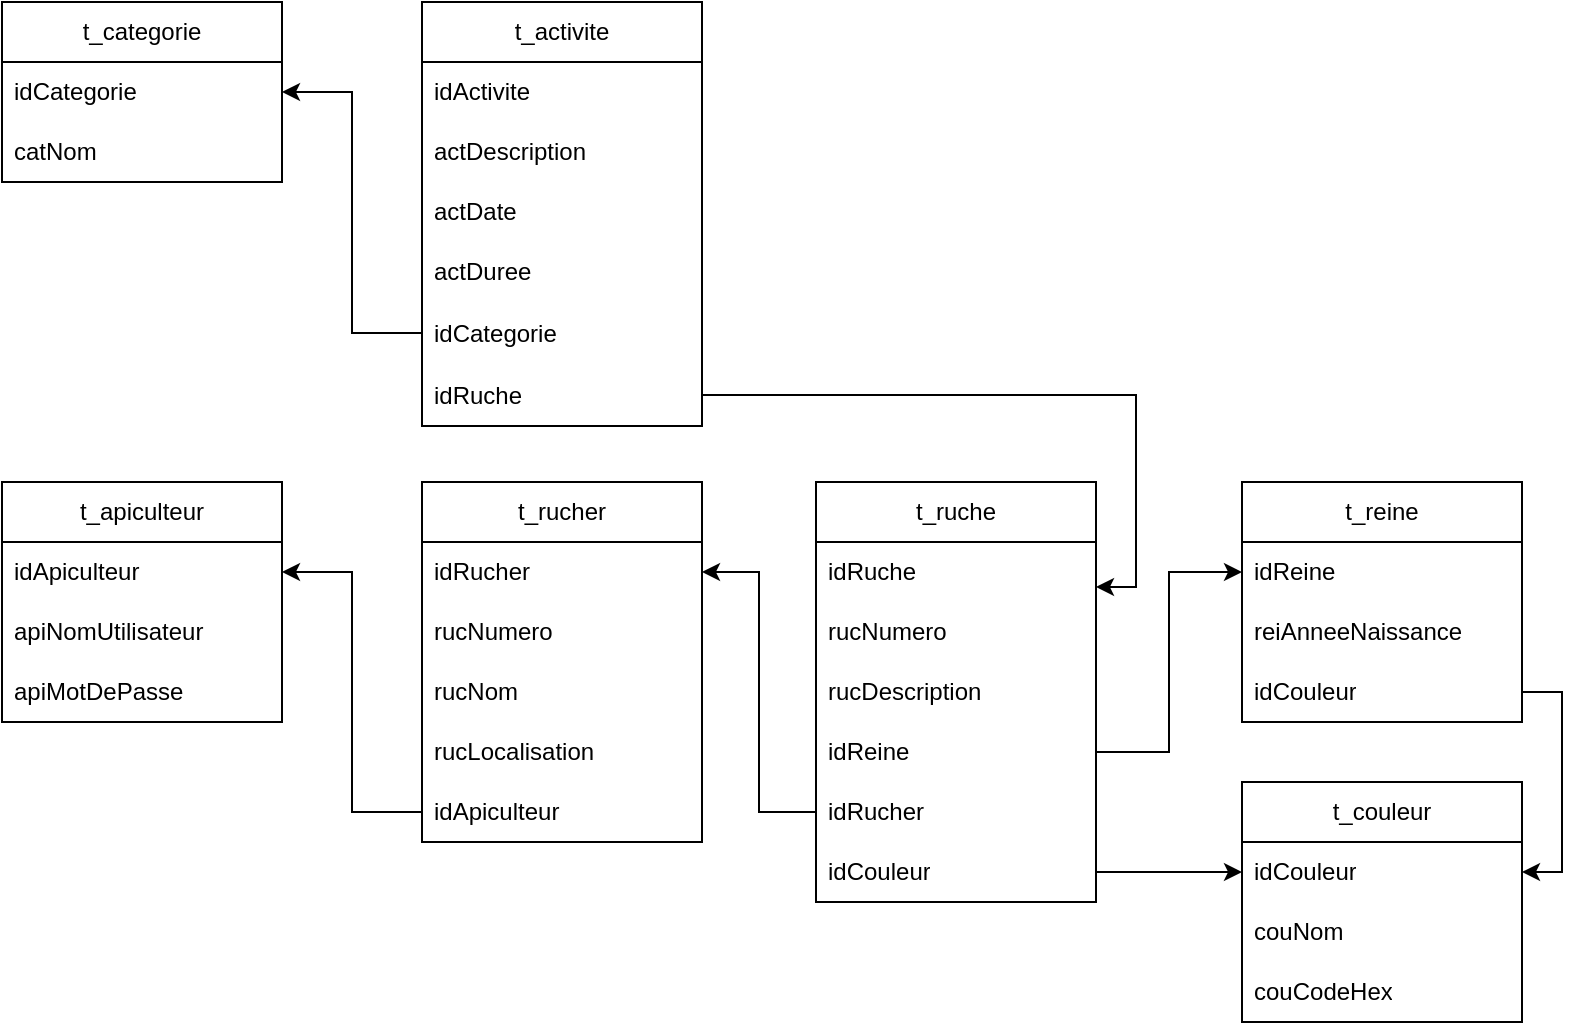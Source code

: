 <mxfile version="24.4.9" type="device">
  <diagram name="Page-1" id="k6amDu6Ohro9IypY88K8">
    <mxGraphModel dx="1434" dy="772" grid="1" gridSize="10" guides="1" tooltips="1" connect="1" arrows="1" fold="1" page="1" pageScale="1" pageWidth="827" pageHeight="1169" math="0" shadow="0">
      <root>
        <mxCell id="0" />
        <mxCell id="1" parent="0" />
        <mxCell id="3mqqP8pm_8glWruhVhKU-1" value="t_rucher" style="swimlane;fontStyle=0;childLayout=stackLayout;horizontal=1;startSize=30;horizontalStack=0;resizeParent=1;resizeParentMax=0;resizeLast=0;collapsible=1;marginBottom=0;whiteSpace=wrap;html=1;" parent="1" vertex="1">
          <mxGeometry x="234" y="240" width="140" height="180" as="geometry" />
        </mxCell>
        <mxCell id="3mqqP8pm_8glWruhVhKU-2" value="idRucher" style="text;strokeColor=none;fillColor=none;align=left;verticalAlign=middle;spacingLeft=4;spacingRight=4;overflow=hidden;points=[[0,0.5],[1,0.5]];portConstraint=eastwest;rotatable=0;whiteSpace=wrap;html=1;" parent="3mqqP8pm_8glWruhVhKU-1" vertex="1">
          <mxGeometry y="30" width="140" height="30" as="geometry" />
        </mxCell>
        <mxCell id="3mqqP8pm_8glWruhVhKU-3" value="&lt;div&gt;rucNumero&lt;/div&gt;" style="text;strokeColor=none;fillColor=none;align=left;verticalAlign=middle;spacingLeft=4;spacingRight=4;overflow=hidden;points=[[0,0.5],[1,0.5]];portConstraint=eastwest;rotatable=0;whiteSpace=wrap;html=1;" parent="3mqqP8pm_8glWruhVhKU-1" vertex="1">
          <mxGeometry y="60" width="140" height="30" as="geometry" />
        </mxCell>
        <mxCell id="3mqqP8pm_8glWruhVhKU-4" value="&lt;div&gt;rucNom&lt;/div&gt;" style="text;strokeColor=none;fillColor=none;align=left;verticalAlign=middle;spacingLeft=4;spacingRight=4;overflow=hidden;points=[[0,0.5],[1,0.5]];portConstraint=eastwest;rotatable=0;whiteSpace=wrap;html=1;" parent="3mqqP8pm_8glWruhVhKU-1" vertex="1">
          <mxGeometry y="90" width="140" height="30" as="geometry" />
        </mxCell>
        <mxCell id="3mqqP8pm_8glWruhVhKU-5" value="rucLocalisation" style="text;strokeColor=none;fillColor=none;align=left;verticalAlign=middle;spacingLeft=4;spacingRight=4;overflow=hidden;points=[[0,0.5],[1,0.5]];portConstraint=eastwest;rotatable=0;whiteSpace=wrap;html=1;" parent="3mqqP8pm_8glWruhVhKU-1" vertex="1">
          <mxGeometry y="120" width="140" height="30" as="geometry" />
        </mxCell>
        <mxCell id="3mqqP8pm_8glWruhVhKU-6" value="idApiculteur" style="text;strokeColor=none;fillColor=none;align=left;verticalAlign=middle;spacingLeft=4;spacingRight=4;overflow=hidden;points=[[0,0.5],[1,0.5]];portConstraint=eastwest;rotatable=0;whiteSpace=wrap;html=1;" parent="3mqqP8pm_8glWruhVhKU-1" vertex="1">
          <mxGeometry y="150" width="140" height="30" as="geometry" />
        </mxCell>
        <mxCell id="3mqqP8pm_8glWruhVhKU-7" value="t_ruche" style="swimlane;fontStyle=0;childLayout=stackLayout;horizontal=1;startSize=30;horizontalStack=0;resizeParent=1;resizeParentMax=0;resizeLast=0;collapsible=1;marginBottom=0;whiteSpace=wrap;html=1;" parent="1" vertex="1">
          <mxGeometry x="431" y="240" width="140" height="210" as="geometry" />
        </mxCell>
        <mxCell id="3mqqP8pm_8glWruhVhKU-8" value="idRuche" style="text;strokeColor=none;fillColor=none;align=left;verticalAlign=middle;spacingLeft=4;spacingRight=4;overflow=hidden;points=[[0,0.5],[1,0.5]];portConstraint=eastwest;rotatable=0;whiteSpace=wrap;html=1;" parent="3mqqP8pm_8glWruhVhKU-7" vertex="1">
          <mxGeometry y="30" width="140" height="30" as="geometry" />
        </mxCell>
        <mxCell id="3mqqP8pm_8glWruhVhKU-9" value="rucNumero" style="text;strokeColor=none;fillColor=none;align=left;verticalAlign=middle;spacingLeft=4;spacingRight=4;overflow=hidden;points=[[0,0.5],[1,0.5]];portConstraint=eastwest;rotatable=0;whiteSpace=wrap;html=1;" parent="3mqqP8pm_8glWruhVhKU-7" vertex="1">
          <mxGeometry y="60" width="140" height="30" as="geometry" />
        </mxCell>
        <mxCell id="3mqqP8pm_8glWruhVhKU-10" value="rucDescription" style="text;strokeColor=none;fillColor=none;align=left;verticalAlign=middle;spacingLeft=4;spacingRight=4;overflow=hidden;points=[[0,0.5],[1,0.5]];portConstraint=eastwest;rotatable=0;whiteSpace=wrap;html=1;" parent="3mqqP8pm_8glWruhVhKU-7" vertex="1">
          <mxGeometry y="90" width="140" height="30" as="geometry" />
        </mxCell>
        <mxCell id="3mqqP8pm_8glWruhVhKU-11" value="idReine" style="text;strokeColor=none;fillColor=none;align=left;verticalAlign=middle;spacingLeft=4;spacingRight=4;overflow=hidden;points=[[0,0.5],[1,0.5]];portConstraint=eastwest;rotatable=0;whiteSpace=wrap;html=1;" parent="3mqqP8pm_8glWruhVhKU-7" vertex="1">
          <mxGeometry y="120" width="140" height="30" as="geometry" />
        </mxCell>
        <mxCell id="3mqqP8pm_8glWruhVhKU-12" value="idRucher" style="text;strokeColor=none;fillColor=none;align=left;verticalAlign=middle;spacingLeft=4;spacingRight=4;overflow=hidden;points=[[0,0.5],[1,0.5]];portConstraint=eastwest;rotatable=0;whiteSpace=wrap;html=1;" parent="3mqqP8pm_8glWruhVhKU-7" vertex="1">
          <mxGeometry y="150" width="140" height="30" as="geometry" />
        </mxCell>
        <mxCell id="3mqqP8pm_8glWruhVhKU-13" value="idCouleur" style="text;strokeColor=none;fillColor=none;align=left;verticalAlign=middle;spacingLeft=4;spacingRight=4;overflow=hidden;points=[[0,0.5],[1,0.5]];portConstraint=eastwest;rotatable=0;whiteSpace=wrap;html=1;" parent="3mqqP8pm_8glWruhVhKU-7" vertex="1">
          <mxGeometry y="180" width="140" height="30" as="geometry" />
        </mxCell>
        <mxCell id="3mqqP8pm_8glWruhVhKU-14" value="t_apiculteur" style="swimlane;fontStyle=0;childLayout=stackLayout;horizontal=1;startSize=30;horizontalStack=0;resizeParent=1;resizeParentMax=0;resizeLast=0;collapsible=1;marginBottom=0;whiteSpace=wrap;html=1;" parent="1" vertex="1">
          <mxGeometry x="24" y="240" width="140" height="120" as="geometry" />
        </mxCell>
        <mxCell id="3mqqP8pm_8glWruhVhKU-15" value="idApiculteur" style="text;strokeColor=none;fillColor=none;align=left;verticalAlign=middle;spacingLeft=4;spacingRight=4;overflow=hidden;points=[[0,0.5],[1,0.5]];portConstraint=eastwest;rotatable=0;whiteSpace=wrap;html=1;" parent="3mqqP8pm_8glWruhVhKU-14" vertex="1">
          <mxGeometry y="30" width="140" height="30" as="geometry" />
        </mxCell>
        <mxCell id="3mqqP8pm_8glWruhVhKU-16" value="apiNomUtilisateur" style="text;strokeColor=none;fillColor=none;align=left;verticalAlign=middle;spacingLeft=4;spacingRight=4;overflow=hidden;points=[[0,0.5],[1,0.5]];portConstraint=eastwest;rotatable=0;whiteSpace=wrap;html=1;" parent="3mqqP8pm_8glWruhVhKU-14" vertex="1">
          <mxGeometry y="60" width="140" height="30" as="geometry" />
        </mxCell>
        <mxCell id="3mqqP8pm_8glWruhVhKU-17" value="apiMotDePasse" style="text;strokeColor=none;fillColor=none;align=left;verticalAlign=middle;spacingLeft=4;spacingRight=4;overflow=hidden;points=[[0,0.5],[1,0.5]];portConstraint=eastwest;rotatable=0;whiteSpace=wrap;html=1;" parent="3mqqP8pm_8glWruhVhKU-14" vertex="1">
          <mxGeometry y="90" width="140" height="30" as="geometry" />
        </mxCell>
        <mxCell id="3mqqP8pm_8glWruhVhKU-18" value="t_activite" style="swimlane;fontStyle=0;childLayout=stackLayout;horizontal=1;startSize=30;horizontalStack=0;resizeParent=1;resizeParentMax=0;resizeLast=0;collapsible=1;marginBottom=0;whiteSpace=wrap;html=1;" parent="1" vertex="1">
          <mxGeometry x="234" width="140" height="212" as="geometry" />
        </mxCell>
        <mxCell id="3mqqP8pm_8glWruhVhKU-19" value="idActivite" style="text;strokeColor=none;fillColor=none;align=left;verticalAlign=middle;spacingLeft=4;spacingRight=4;overflow=hidden;points=[[0,0.5],[1,0.5]];portConstraint=eastwest;rotatable=0;whiteSpace=wrap;html=1;" parent="3mqqP8pm_8glWruhVhKU-18" vertex="1">
          <mxGeometry y="30" width="140" height="30" as="geometry" />
        </mxCell>
        <mxCell id="3mqqP8pm_8glWruhVhKU-20" value="actDescription" style="text;strokeColor=none;fillColor=none;align=left;verticalAlign=middle;spacingLeft=4;spacingRight=4;overflow=hidden;points=[[0,0.5],[1,0.5]];portConstraint=eastwest;rotatable=0;whiteSpace=wrap;html=1;" parent="3mqqP8pm_8glWruhVhKU-18" vertex="1">
          <mxGeometry y="60" width="140" height="30" as="geometry" />
        </mxCell>
        <mxCell id="3mqqP8pm_8glWruhVhKU-21" value="&lt;div&gt;actDate&lt;/div&gt;" style="text;strokeColor=none;fillColor=none;align=left;verticalAlign=middle;spacingLeft=4;spacingRight=4;overflow=hidden;points=[[0,0.5],[1,0.5]];portConstraint=eastwest;rotatable=0;whiteSpace=wrap;html=1;" parent="3mqqP8pm_8glWruhVhKU-18" vertex="1">
          <mxGeometry y="90" width="140" height="30" as="geometry" />
        </mxCell>
        <mxCell id="3mqqP8pm_8glWruhVhKU-22" value="&lt;div&gt;actDuree&lt;/div&gt;" style="text;strokeColor=none;fillColor=none;align=left;verticalAlign=middle;spacingLeft=4;spacingRight=4;overflow=hidden;points=[[0,0.5],[1,0.5]];portConstraint=eastwest;rotatable=0;whiteSpace=wrap;html=1;" parent="3mqqP8pm_8glWruhVhKU-18" vertex="1">
          <mxGeometry y="120" width="140" height="30" as="geometry" />
        </mxCell>
        <mxCell id="3mqqP8pm_8glWruhVhKU-23" value="idCategorie" style="text;strokeColor=none;fillColor=none;align=left;verticalAlign=middle;spacingLeft=4;spacingRight=4;overflow=hidden;points=[[0,0.5],[1,0.5]];portConstraint=eastwest;rotatable=0;whiteSpace=wrap;html=1;" parent="3mqqP8pm_8glWruhVhKU-18" vertex="1">
          <mxGeometry y="150" width="140" height="31" as="geometry" />
        </mxCell>
        <mxCell id="q5mKHqrXBaX-_iQs5JpZ-2" value="idRuche" style="text;strokeColor=none;fillColor=none;align=left;verticalAlign=middle;spacingLeft=4;spacingRight=4;overflow=hidden;points=[[0,0.5],[1,0.5]];portConstraint=eastwest;rotatable=0;whiteSpace=wrap;html=1;" vertex="1" parent="3mqqP8pm_8glWruhVhKU-18">
          <mxGeometry y="181" width="140" height="31" as="geometry" />
        </mxCell>
        <mxCell id="3mqqP8pm_8glWruhVhKU-24" value="t_categorie" style="swimlane;fontStyle=0;childLayout=stackLayout;horizontal=1;startSize=30;horizontalStack=0;resizeParent=1;resizeParentMax=0;resizeLast=0;collapsible=1;marginBottom=0;whiteSpace=wrap;html=1;" parent="1" vertex="1">
          <mxGeometry x="24" width="140" height="90" as="geometry" />
        </mxCell>
        <mxCell id="3mqqP8pm_8glWruhVhKU-25" value="idCategorie" style="text;strokeColor=none;fillColor=none;align=left;verticalAlign=middle;spacingLeft=4;spacingRight=4;overflow=hidden;points=[[0,0.5],[1,0.5]];portConstraint=eastwest;rotatable=0;whiteSpace=wrap;html=1;" parent="3mqqP8pm_8glWruhVhKU-24" vertex="1">
          <mxGeometry y="30" width="140" height="30" as="geometry" />
        </mxCell>
        <mxCell id="3mqqP8pm_8glWruhVhKU-26" value="catNom" style="text;strokeColor=none;fillColor=none;align=left;verticalAlign=middle;spacingLeft=4;spacingRight=4;overflow=hidden;points=[[0,0.5],[1,0.5]];portConstraint=eastwest;rotatable=0;whiteSpace=wrap;html=1;" parent="3mqqP8pm_8glWruhVhKU-24" vertex="1">
          <mxGeometry y="60" width="140" height="30" as="geometry" />
        </mxCell>
        <mxCell id="3mqqP8pm_8glWruhVhKU-27" value="t_reine" style="swimlane;fontStyle=0;childLayout=stackLayout;horizontal=1;startSize=30;horizontalStack=0;resizeParent=1;resizeParentMax=0;resizeLast=0;collapsible=1;marginBottom=0;whiteSpace=wrap;html=1;" parent="1" vertex="1">
          <mxGeometry x="644" y="240" width="140" height="120" as="geometry" />
        </mxCell>
        <mxCell id="3mqqP8pm_8glWruhVhKU-28" value="idReine" style="text;strokeColor=none;fillColor=none;align=left;verticalAlign=middle;spacingLeft=4;spacingRight=4;overflow=hidden;points=[[0,0.5],[1,0.5]];portConstraint=eastwest;rotatable=0;whiteSpace=wrap;html=1;" parent="3mqqP8pm_8glWruhVhKU-27" vertex="1">
          <mxGeometry y="30" width="140" height="30" as="geometry" />
        </mxCell>
        <mxCell id="3mqqP8pm_8glWruhVhKU-29" value="reiAnneeNaissance" style="text;strokeColor=none;fillColor=none;align=left;verticalAlign=middle;spacingLeft=4;spacingRight=4;overflow=hidden;points=[[0,0.5],[1,0.5]];portConstraint=eastwest;rotatable=0;whiteSpace=wrap;html=1;" parent="3mqqP8pm_8glWruhVhKU-27" vertex="1">
          <mxGeometry y="60" width="140" height="30" as="geometry" />
        </mxCell>
        <mxCell id="3mqqP8pm_8glWruhVhKU-30" value="idCouleur" style="text;strokeColor=none;fillColor=none;align=left;verticalAlign=middle;spacingLeft=4;spacingRight=4;overflow=hidden;points=[[0,0.5],[1,0.5]];portConstraint=eastwest;rotatable=0;whiteSpace=wrap;html=1;" parent="3mqqP8pm_8glWruhVhKU-27" vertex="1">
          <mxGeometry y="90" width="140" height="30" as="geometry" />
        </mxCell>
        <mxCell id="3mqqP8pm_8glWruhVhKU-31" value="t_couleur" style="swimlane;fontStyle=0;childLayout=stackLayout;horizontal=1;startSize=30;horizontalStack=0;resizeParent=1;resizeParentMax=0;resizeLast=0;collapsible=1;marginBottom=0;whiteSpace=wrap;html=1;" parent="1" vertex="1">
          <mxGeometry x="644" y="390" width="140" height="120" as="geometry" />
        </mxCell>
        <mxCell id="3mqqP8pm_8glWruhVhKU-32" value="idCouleur" style="text;strokeColor=none;fillColor=none;align=left;verticalAlign=middle;spacingLeft=4;spacingRight=4;overflow=hidden;points=[[0,0.5],[1,0.5]];portConstraint=eastwest;rotatable=0;whiteSpace=wrap;html=1;" parent="3mqqP8pm_8glWruhVhKU-31" vertex="1">
          <mxGeometry y="30" width="140" height="30" as="geometry" />
        </mxCell>
        <mxCell id="3mqqP8pm_8glWruhVhKU-33" value="couNom" style="text;strokeColor=none;fillColor=none;align=left;verticalAlign=middle;spacingLeft=4;spacingRight=4;overflow=hidden;points=[[0,0.5],[1,0.5]];portConstraint=eastwest;rotatable=0;whiteSpace=wrap;html=1;" parent="3mqqP8pm_8glWruhVhKU-31" vertex="1">
          <mxGeometry y="60" width="140" height="30" as="geometry" />
        </mxCell>
        <mxCell id="3mqqP8pm_8glWruhVhKU-34" value="couCodeHex" style="text;strokeColor=none;fillColor=none;align=left;verticalAlign=middle;spacingLeft=4;spacingRight=4;overflow=hidden;points=[[0,0.5],[1,0.5]];portConstraint=eastwest;rotatable=0;whiteSpace=wrap;html=1;" parent="3mqqP8pm_8glWruhVhKU-31" vertex="1">
          <mxGeometry y="90" width="140" height="30" as="geometry" />
        </mxCell>
        <mxCell id="3mqqP8pm_8glWruhVhKU-35" style="rounded=0;orthogonalLoop=1;jettySize=auto;html=1;exitX=0;exitY=0.5;exitDx=0;exitDy=0;entryX=1;entryY=0.5;entryDx=0;entryDy=0;edgeStyle=orthogonalEdgeStyle;elbow=vertical;" parent="1" source="3mqqP8pm_8glWruhVhKU-6" target="3mqqP8pm_8glWruhVhKU-15" edge="1">
          <mxGeometry relative="1" as="geometry" />
        </mxCell>
        <mxCell id="3mqqP8pm_8glWruhVhKU-36" style="rounded=0;orthogonalLoop=1;jettySize=auto;html=1;exitX=0;exitY=0.5;exitDx=0;exitDy=0;entryX=1;entryY=0.5;entryDx=0;entryDy=0;edgeStyle=orthogonalEdgeStyle;" parent="1" source="3mqqP8pm_8glWruhVhKU-12" target="3mqqP8pm_8glWruhVhKU-2" edge="1">
          <mxGeometry relative="1" as="geometry" />
        </mxCell>
        <mxCell id="3mqqP8pm_8glWruhVhKU-37" style="edgeStyle=orthogonalEdgeStyle;rounded=0;orthogonalLoop=1;jettySize=auto;html=1;exitX=1;exitY=0.5;exitDx=0;exitDy=0;entryX=0;entryY=0.5;entryDx=0;entryDy=0;" parent="1" source="3mqqP8pm_8glWruhVhKU-13" target="3mqqP8pm_8glWruhVhKU-32" edge="1">
          <mxGeometry relative="1" as="geometry" />
        </mxCell>
        <mxCell id="3mqqP8pm_8glWruhVhKU-38" style="edgeStyle=orthogonalEdgeStyle;rounded=0;orthogonalLoop=1;jettySize=auto;html=1;exitX=1;exitY=0.5;exitDx=0;exitDy=0;entryX=0;entryY=0.5;entryDx=0;entryDy=0;" parent="1" source="3mqqP8pm_8glWruhVhKU-11" target="3mqqP8pm_8glWruhVhKU-28" edge="1">
          <mxGeometry relative="1" as="geometry" />
        </mxCell>
        <mxCell id="3mqqP8pm_8glWruhVhKU-39" style="edgeStyle=orthogonalEdgeStyle;rounded=0;orthogonalLoop=1;jettySize=auto;html=1;exitX=1;exitY=0.5;exitDx=0;exitDy=0;entryX=1;entryY=0.5;entryDx=0;entryDy=0;" parent="1" source="3mqqP8pm_8glWruhVhKU-30" target="3mqqP8pm_8glWruhVhKU-32" edge="1">
          <mxGeometry relative="1" as="geometry" />
        </mxCell>
        <mxCell id="3mqqP8pm_8glWruhVhKU-40" style="edgeStyle=orthogonalEdgeStyle;rounded=0;orthogonalLoop=1;jettySize=auto;html=1;exitX=0;exitY=0.5;exitDx=0;exitDy=0;entryX=1;entryY=0.5;entryDx=0;entryDy=0;" parent="1" source="3mqqP8pm_8glWruhVhKU-23" target="3mqqP8pm_8glWruhVhKU-25" edge="1">
          <mxGeometry relative="1" as="geometry" />
        </mxCell>
        <mxCell id="q5mKHqrXBaX-_iQs5JpZ-1" style="edgeStyle=orthogonalEdgeStyle;rounded=0;orthogonalLoop=1;jettySize=auto;html=1;exitX=1;exitY=0.5;exitDx=0;exitDy=0;entryX=1;entryY=0.25;entryDx=0;entryDy=0;" edge="1" parent="1" source="q5mKHqrXBaX-_iQs5JpZ-2" target="3mqqP8pm_8glWruhVhKU-7">
          <mxGeometry relative="1" as="geometry" />
        </mxCell>
      </root>
    </mxGraphModel>
  </diagram>
</mxfile>
